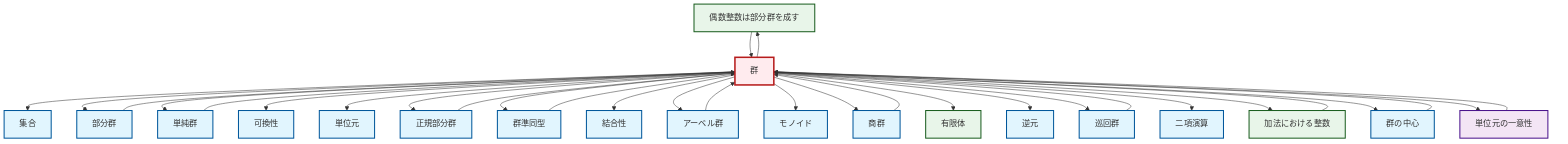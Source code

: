 graph TD
    classDef definition fill:#e1f5fe,stroke:#01579b,stroke-width:2px
    classDef theorem fill:#f3e5f5,stroke:#4a148c,stroke-width:2px
    classDef axiom fill:#fff3e0,stroke:#e65100,stroke-width:2px
    classDef example fill:#e8f5e9,stroke:#1b5e20,stroke-width:2px
    classDef current fill:#ffebee,stroke:#b71c1c,stroke-width:3px
    ex-even-integers-subgroup["偶数整数は部分群を成す"]:::example
    def-cyclic-group["巡回群"]:::definition
    def-homomorphism["群準同型"]:::definition
    def-abelian-group["アーベル群"]:::definition
    def-quotient-group["商群"]:::definition
    ex-finite-field["有限体"]:::example
    def-monoid["モノイド"]:::definition
    ex-integers-addition["加法における整数"]:::example
    def-group["群"]:::definition
    def-commutativity["可換性"]:::definition
    def-binary-operation["二項演算"]:::definition
    def-center-of-group["群の中心"]:::definition
    def-subgroup["部分群"]:::definition
    def-set["集合"]:::definition
    thm-unique-identity["単位元の一意性"]:::theorem
    def-associativity["結合性"]:::definition
    def-inverse-element["逆元"]:::definition
    def-normal-subgroup["正規部分群"]:::definition
    def-identity-element["単位元"]:::definition
    def-simple-group["単純群"]:::definition
    def-group --> def-set
    ex-integers-addition --> def-group
    def-homomorphism --> def-group
    def-group --> def-subgroup
    def-simple-group --> def-group
    def-group --> def-simple-group
    thm-unique-identity --> def-group
    def-group --> def-commutativity
    def-group --> ex-even-integers-subgroup
    def-group --> def-identity-element
    def-normal-subgroup --> def-group
    def-group --> def-normal-subgroup
    def-center-of-group --> def-group
    def-group --> def-homomorphism
    def-cyclic-group --> def-group
    def-group --> def-associativity
    def-group --> def-abelian-group
    def-group --> def-monoid
    def-group --> def-quotient-group
    def-group --> ex-finite-field
    def-group --> def-inverse-element
    def-group --> def-cyclic-group
    def-subgroup --> def-group
    ex-even-integers-subgroup --> def-group
    def-abelian-group --> def-group
    def-group --> def-binary-operation
    def-group --> ex-integers-addition
    def-quotient-group --> def-group
    def-group --> def-center-of-group
    def-group --> thm-unique-identity
    class def-group current